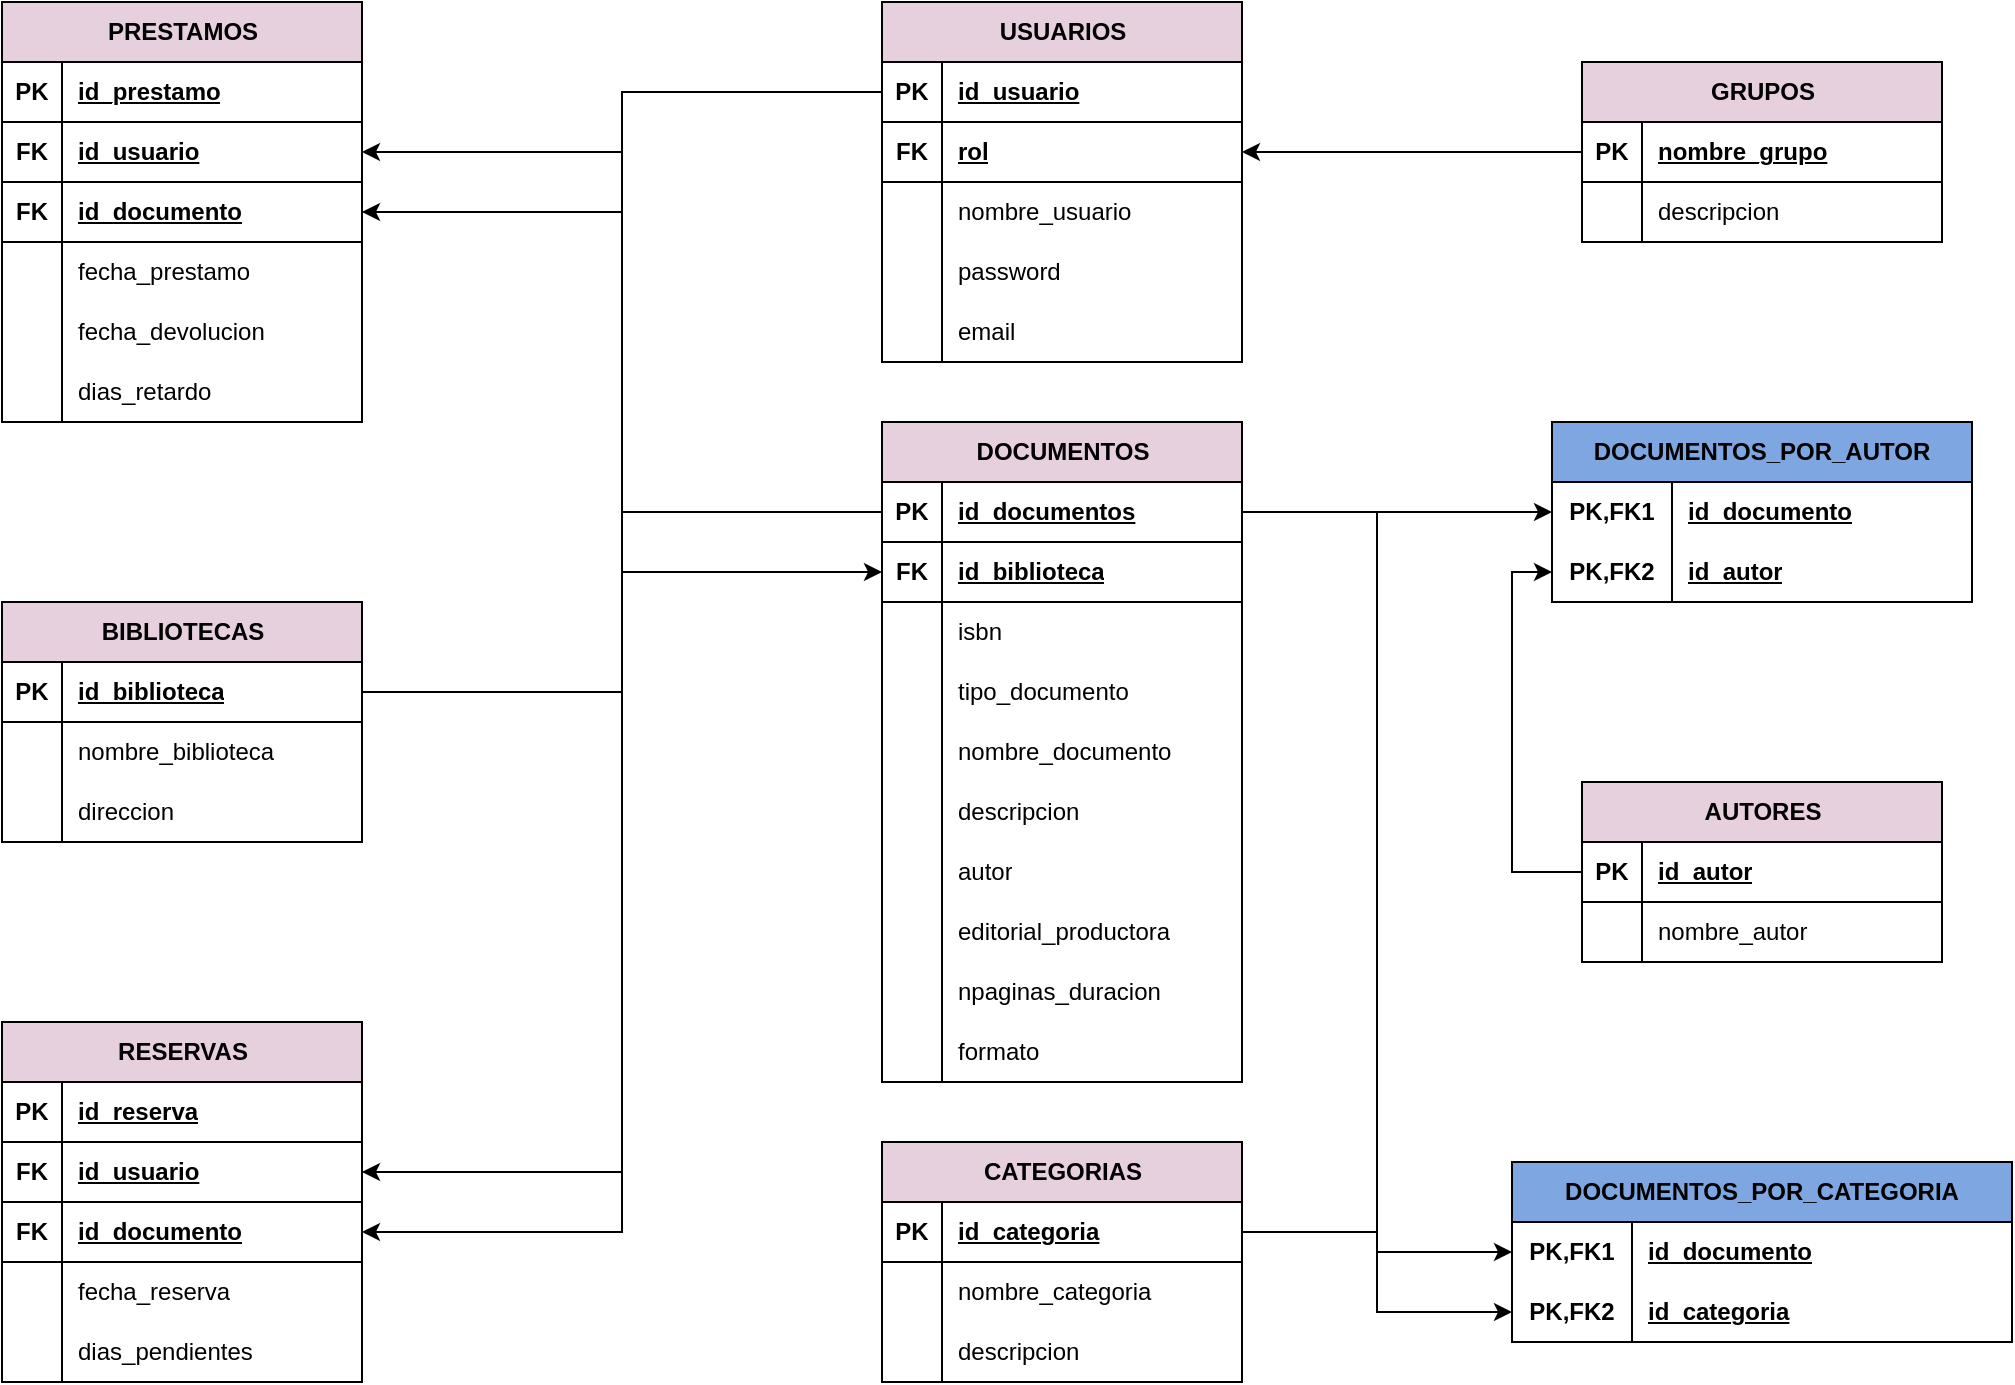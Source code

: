 <mxfile version="21.2.9" type="device">
  <diagram id="R2lEEEUBdFMjLlhIrx00" name="Page-1">
    <mxGraphModel dx="1244" dy="1010" grid="1" gridSize="10" guides="1" tooltips="1" connect="1" arrows="1" fold="1" page="1" pageScale="1" pageWidth="850" pageHeight="1100" math="0" shadow="0" extFonts="Permanent Marker^https://fonts.googleapis.com/css?family=Permanent+Marker">
      <root>
        <mxCell id="0" />
        <mxCell id="1" parent="0" />
        <mxCell id="28m0KhGpkMVqcl2B9XTj-17" value="DOCUMENTOS" style="shape=table;startSize=30;container=1;collapsible=1;childLayout=tableLayout;fixedRows=1;rowLines=0;fontStyle=1;align=center;resizeLast=1;html=1;fillColor=#E6D0DE;" vertex="1" parent="1">
          <mxGeometry x="620" y="450" width="180" height="330" as="geometry">
            <mxRectangle x="335" y="380" width="130" height="30" as="alternateBounds" />
          </mxGeometry>
        </mxCell>
        <mxCell id="28m0KhGpkMVqcl2B9XTj-18" value="" style="shape=tableRow;horizontal=0;startSize=0;swimlaneHead=0;swimlaneBody=0;fillColor=none;collapsible=0;dropTarget=0;points=[[0,0.5],[1,0.5]];portConstraint=eastwest;top=0;left=0;right=0;bottom=1;" vertex="1" parent="28m0KhGpkMVqcl2B9XTj-17">
          <mxGeometry y="30" width="180" height="30" as="geometry" />
        </mxCell>
        <mxCell id="28m0KhGpkMVqcl2B9XTj-19" value="PK" style="shape=partialRectangle;connectable=0;fillColor=none;top=0;left=0;bottom=0;right=0;fontStyle=1;overflow=hidden;whiteSpace=wrap;html=1;" vertex="1" parent="28m0KhGpkMVqcl2B9XTj-18">
          <mxGeometry width="30" height="30" as="geometry">
            <mxRectangle width="30" height="30" as="alternateBounds" />
          </mxGeometry>
        </mxCell>
        <mxCell id="28m0KhGpkMVqcl2B9XTj-20" value="id_documentos" style="shape=partialRectangle;connectable=0;fillColor=none;top=0;left=0;bottom=0;right=0;align=left;spacingLeft=6;fontStyle=5;overflow=hidden;whiteSpace=wrap;html=1;" vertex="1" parent="28m0KhGpkMVqcl2B9XTj-18">
          <mxGeometry x="30" width="150" height="30" as="geometry">
            <mxRectangle width="150" height="30" as="alternateBounds" />
          </mxGeometry>
        </mxCell>
        <mxCell id="28m0KhGpkMVqcl2B9XTj-92" value="" style="shape=tableRow;horizontal=0;startSize=0;swimlaneHead=0;swimlaneBody=0;fillColor=none;collapsible=0;dropTarget=0;points=[[0,0.5],[1,0.5]];portConstraint=eastwest;top=0;left=0;right=0;bottom=1;" vertex="1" parent="28m0KhGpkMVqcl2B9XTj-17">
          <mxGeometry y="60" width="180" height="30" as="geometry" />
        </mxCell>
        <mxCell id="28m0KhGpkMVqcl2B9XTj-93" value="FK" style="shape=partialRectangle;connectable=0;fillColor=none;top=0;left=0;bottom=0;right=0;fontStyle=1;overflow=hidden;whiteSpace=wrap;html=1;" vertex="1" parent="28m0KhGpkMVqcl2B9XTj-92">
          <mxGeometry width="30" height="30" as="geometry">
            <mxRectangle width="30" height="30" as="alternateBounds" />
          </mxGeometry>
        </mxCell>
        <mxCell id="28m0KhGpkMVqcl2B9XTj-94" value="id_biblioteca" style="shape=partialRectangle;connectable=0;fillColor=none;top=0;left=0;bottom=0;right=0;align=left;spacingLeft=6;fontStyle=5;overflow=hidden;whiteSpace=wrap;html=1;" vertex="1" parent="28m0KhGpkMVqcl2B9XTj-92">
          <mxGeometry x="30" width="150" height="30" as="geometry">
            <mxRectangle width="150" height="30" as="alternateBounds" />
          </mxGeometry>
        </mxCell>
        <mxCell id="28m0KhGpkMVqcl2B9XTj-21" value="" style="shape=tableRow;horizontal=0;startSize=0;swimlaneHead=0;swimlaneBody=0;fillColor=none;collapsible=0;dropTarget=0;points=[[0,0.5],[1,0.5]];portConstraint=eastwest;top=0;left=0;right=0;bottom=0;" vertex="1" parent="28m0KhGpkMVqcl2B9XTj-17">
          <mxGeometry y="90" width="180" height="30" as="geometry" />
        </mxCell>
        <mxCell id="28m0KhGpkMVqcl2B9XTj-22" value="" style="shape=partialRectangle;connectable=0;fillColor=none;top=0;left=0;bottom=0;right=0;editable=1;overflow=hidden;whiteSpace=wrap;html=1;" vertex="1" parent="28m0KhGpkMVqcl2B9XTj-21">
          <mxGeometry width="30" height="30" as="geometry">
            <mxRectangle width="30" height="30" as="alternateBounds" />
          </mxGeometry>
        </mxCell>
        <mxCell id="28m0KhGpkMVqcl2B9XTj-23" value="isbn" style="shape=partialRectangle;connectable=0;fillColor=none;top=0;left=0;bottom=0;right=0;align=left;spacingLeft=6;overflow=hidden;whiteSpace=wrap;html=1;" vertex="1" parent="28m0KhGpkMVqcl2B9XTj-21">
          <mxGeometry x="30" width="150" height="30" as="geometry">
            <mxRectangle width="150" height="30" as="alternateBounds" />
          </mxGeometry>
        </mxCell>
        <mxCell id="28m0KhGpkMVqcl2B9XTj-24" value="" style="shape=tableRow;horizontal=0;startSize=0;swimlaneHead=0;swimlaneBody=0;fillColor=none;collapsible=0;dropTarget=0;points=[[0,0.5],[1,0.5]];portConstraint=eastwest;top=0;left=0;right=0;bottom=0;" vertex="1" parent="28m0KhGpkMVqcl2B9XTj-17">
          <mxGeometry y="120" width="180" height="30" as="geometry" />
        </mxCell>
        <mxCell id="28m0KhGpkMVqcl2B9XTj-25" value="" style="shape=partialRectangle;connectable=0;fillColor=none;top=0;left=0;bottom=0;right=0;editable=1;overflow=hidden;whiteSpace=wrap;html=1;" vertex="1" parent="28m0KhGpkMVqcl2B9XTj-24">
          <mxGeometry width="30" height="30" as="geometry">
            <mxRectangle width="30" height="30" as="alternateBounds" />
          </mxGeometry>
        </mxCell>
        <mxCell id="28m0KhGpkMVqcl2B9XTj-26" value="tipo_documento" style="shape=partialRectangle;connectable=0;fillColor=none;top=0;left=0;bottom=0;right=0;align=left;spacingLeft=6;overflow=hidden;whiteSpace=wrap;html=1;" vertex="1" parent="28m0KhGpkMVqcl2B9XTj-24">
          <mxGeometry x="30" width="150" height="30" as="geometry">
            <mxRectangle width="150" height="30" as="alternateBounds" />
          </mxGeometry>
        </mxCell>
        <mxCell id="28m0KhGpkMVqcl2B9XTj-27" value="" style="shape=tableRow;horizontal=0;startSize=0;swimlaneHead=0;swimlaneBody=0;fillColor=none;collapsible=0;dropTarget=0;points=[[0,0.5],[1,0.5]];portConstraint=eastwest;top=0;left=0;right=0;bottom=0;" vertex="1" parent="28m0KhGpkMVqcl2B9XTj-17">
          <mxGeometry y="150" width="180" height="30" as="geometry" />
        </mxCell>
        <mxCell id="28m0KhGpkMVqcl2B9XTj-28" value="" style="shape=partialRectangle;connectable=0;fillColor=none;top=0;left=0;bottom=0;right=0;editable=1;overflow=hidden;whiteSpace=wrap;html=1;" vertex="1" parent="28m0KhGpkMVqcl2B9XTj-27">
          <mxGeometry width="30" height="30" as="geometry">
            <mxRectangle width="30" height="30" as="alternateBounds" />
          </mxGeometry>
        </mxCell>
        <mxCell id="28m0KhGpkMVqcl2B9XTj-29" value="nombre_documento" style="shape=partialRectangle;connectable=0;fillColor=none;top=0;left=0;bottom=0;right=0;align=left;spacingLeft=6;overflow=hidden;whiteSpace=wrap;html=1;" vertex="1" parent="28m0KhGpkMVqcl2B9XTj-27">
          <mxGeometry x="30" width="150" height="30" as="geometry">
            <mxRectangle width="150" height="30" as="alternateBounds" />
          </mxGeometry>
        </mxCell>
        <mxCell id="28m0KhGpkMVqcl2B9XTj-43" value="" style="shape=tableRow;horizontal=0;startSize=0;swimlaneHead=0;swimlaneBody=0;fillColor=none;collapsible=0;dropTarget=0;points=[[0,0.5],[1,0.5]];portConstraint=eastwest;top=0;left=0;right=0;bottom=0;" vertex="1" parent="28m0KhGpkMVqcl2B9XTj-17">
          <mxGeometry y="180" width="180" height="30" as="geometry" />
        </mxCell>
        <mxCell id="28m0KhGpkMVqcl2B9XTj-44" value="" style="shape=partialRectangle;connectable=0;fillColor=none;top=0;left=0;bottom=0;right=0;editable=1;overflow=hidden;whiteSpace=wrap;html=1;" vertex="1" parent="28m0KhGpkMVqcl2B9XTj-43">
          <mxGeometry width="30" height="30" as="geometry">
            <mxRectangle width="30" height="30" as="alternateBounds" />
          </mxGeometry>
        </mxCell>
        <mxCell id="28m0KhGpkMVqcl2B9XTj-45" value="descripcion" style="shape=partialRectangle;connectable=0;fillColor=none;top=0;left=0;bottom=0;right=0;align=left;spacingLeft=6;overflow=hidden;whiteSpace=wrap;html=1;" vertex="1" parent="28m0KhGpkMVqcl2B9XTj-43">
          <mxGeometry x="30" width="150" height="30" as="geometry">
            <mxRectangle width="150" height="30" as="alternateBounds" />
          </mxGeometry>
        </mxCell>
        <mxCell id="28m0KhGpkMVqcl2B9XTj-46" value="" style="shape=tableRow;horizontal=0;startSize=0;swimlaneHead=0;swimlaneBody=0;fillColor=none;collapsible=0;dropTarget=0;points=[[0,0.5],[1,0.5]];portConstraint=eastwest;top=0;left=0;right=0;bottom=0;" vertex="1" parent="28m0KhGpkMVqcl2B9XTj-17">
          <mxGeometry y="210" width="180" height="30" as="geometry" />
        </mxCell>
        <mxCell id="28m0KhGpkMVqcl2B9XTj-47" value="" style="shape=partialRectangle;connectable=0;fillColor=none;top=0;left=0;bottom=0;right=0;editable=1;overflow=hidden;whiteSpace=wrap;html=1;" vertex="1" parent="28m0KhGpkMVqcl2B9XTj-46">
          <mxGeometry width="30" height="30" as="geometry">
            <mxRectangle width="30" height="30" as="alternateBounds" />
          </mxGeometry>
        </mxCell>
        <mxCell id="28m0KhGpkMVqcl2B9XTj-48" value="autor" style="shape=partialRectangle;connectable=0;fillColor=none;top=0;left=0;bottom=0;right=0;align=left;spacingLeft=6;overflow=hidden;whiteSpace=wrap;html=1;" vertex="1" parent="28m0KhGpkMVqcl2B9XTj-46">
          <mxGeometry x="30" width="150" height="30" as="geometry">
            <mxRectangle width="150" height="30" as="alternateBounds" />
          </mxGeometry>
        </mxCell>
        <mxCell id="28m0KhGpkMVqcl2B9XTj-49" value="" style="shape=tableRow;horizontal=0;startSize=0;swimlaneHead=0;swimlaneBody=0;fillColor=none;collapsible=0;dropTarget=0;points=[[0,0.5],[1,0.5]];portConstraint=eastwest;top=0;left=0;right=0;bottom=0;" vertex="1" parent="28m0KhGpkMVqcl2B9XTj-17">
          <mxGeometry y="240" width="180" height="30" as="geometry" />
        </mxCell>
        <mxCell id="28m0KhGpkMVqcl2B9XTj-50" value="" style="shape=partialRectangle;connectable=0;fillColor=none;top=0;left=0;bottom=0;right=0;editable=1;overflow=hidden;whiteSpace=wrap;html=1;" vertex="1" parent="28m0KhGpkMVqcl2B9XTj-49">
          <mxGeometry width="30" height="30" as="geometry">
            <mxRectangle width="30" height="30" as="alternateBounds" />
          </mxGeometry>
        </mxCell>
        <mxCell id="28m0KhGpkMVqcl2B9XTj-51" value="editorial_productora" style="shape=partialRectangle;connectable=0;fillColor=none;top=0;left=0;bottom=0;right=0;align=left;spacingLeft=6;overflow=hidden;whiteSpace=wrap;html=1;" vertex="1" parent="28m0KhGpkMVqcl2B9XTj-49">
          <mxGeometry x="30" width="150" height="30" as="geometry">
            <mxRectangle width="150" height="30" as="alternateBounds" />
          </mxGeometry>
        </mxCell>
        <mxCell id="28m0KhGpkMVqcl2B9XTj-52" value="" style="shape=tableRow;horizontal=0;startSize=0;swimlaneHead=0;swimlaneBody=0;fillColor=none;collapsible=0;dropTarget=0;points=[[0,0.5],[1,0.5]];portConstraint=eastwest;top=0;left=0;right=0;bottom=0;" vertex="1" parent="28m0KhGpkMVqcl2B9XTj-17">
          <mxGeometry y="270" width="180" height="30" as="geometry" />
        </mxCell>
        <mxCell id="28m0KhGpkMVqcl2B9XTj-53" value="" style="shape=partialRectangle;connectable=0;fillColor=none;top=0;left=0;bottom=0;right=0;editable=1;overflow=hidden;whiteSpace=wrap;html=1;" vertex="1" parent="28m0KhGpkMVqcl2B9XTj-52">
          <mxGeometry width="30" height="30" as="geometry">
            <mxRectangle width="30" height="30" as="alternateBounds" />
          </mxGeometry>
        </mxCell>
        <mxCell id="28m0KhGpkMVqcl2B9XTj-54" value="npaginas_duracion" style="shape=partialRectangle;connectable=0;fillColor=none;top=0;left=0;bottom=0;right=0;align=left;spacingLeft=6;overflow=hidden;whiteSpace=wrap;html=1;" vertex="1" parent="28m0KhGpkMVqcl2B9XTj-52">
          <mxGeometry x="30" width="150" height="30" as="geometry">
            <mxRectangle width="150" height="30" as="alternateBounds" />
          </mxGeometry>
        </mxCell>
        <mxCell id="28m0KhGpkMVqcl2B9XTj-55" value="" style="shape=tableRow;horizontal=0;startSize=0;swimlaneHead=0;swimlaneBody=0;fillColor=none;collapsible=0;dropTarget=0;points=[[0,0.5],[1,0.5]];portConstraint=eastwest;top=0;left=0;right=0;bottom=0;" vertex="1" parent="28m0KhGpkMVqcl2B9XTj-17">
          <mxGeometry y="300" width="180" height="30" as="geometry" />
        </mxCell>
        <mxCell id="28m0KhGpkMVqcl2B9XTj-56" value="" style="shape=partialRectangle;connectable=0;fillColor=none;top=0;left=0;bottom=0;right=0;editable=1;overflow=hidden;whiteSpace=wrap;html=1;" vertex="1" parent="28m0KhGpkMVqcl2B9XTj-55">
          <mxGeometry width="30" height="30" as="geometry">
            <mxRectangle width="30" height="30" as="alternateBounds" />
          </mxGeometry>
        </mxCell>
        <mxCell id="28m0KhGpkMVqcl2B9XTj-57" value="formato" style="shape=partialRectangle;connectable=0;fillColor=none;top=0;left=0;bottom=0;right=0;align=left;spacingLeft=6;overflow=hidden;whiteSpace=wrap;html=1;" vertex="1" parent="28m0KhGpkMVqcl2B9XTj-55">
          <mxGeometry x="30" width="150" height="30" as="geometry">
            <mxRectangle width="150" height="30" as="alternateBounds" />
          </mxGeometry>
        </mxCell>
        <mxCell id="28m0KhGpkMVqcl2B9XTj-95" value="GRUPOS" style="shape=table;startSize=30;container=1;collapsible=1;childLayout=tableLayout;fixedRows=1;rowLines=0;fontStyle=1;align=center;resizeLast=1;html=1;fillColor=#E6D0DE;" vertex="1" parent="1">
          <mxGeometry x="970" y="270" width="180" height="90" as="geometry">
            <mxRectangle x="880" y="120" width="90" height="30" as="alternateBounds" />
          </mxGeometry>
        </mxCell>
        <mxCell id="28m0KhGpkMVqcl2B9XTj-96" value="" style="shape=tableRow;horizontal=0;startSize=0;swimlaneHead=0;swimlaneBody=0;fillColor=none;collapsible=0;dropTarget=0;points=[[0,0.5],[1,0.5]];portConstraint=eastwest;top=0;left=0;right=0;bottom=1;" vertex="1" parent="28m0KhGpkMVqcl2B9XTj-95">
          <mxGeometry y="30" width="180" height="30" as="geometry" />
        </mxCell>
        <mxCell id="28m0KhGpkMVqcl2B9XTj-97" value="PK" style="shape=partialRectangle;connectable=0;fillColor=none;top=0;left=0;bottom=0;right=0;fontStyle=1;overflow=hidden;whiteSpace=wrap;html=1;" vertex="1" parent="28m0KhGpkMVqcl2B9XTj-96">
          <mxGeometry width="30" height="30" as="geometry">
            <mxRectangle width="30" height="30" as="alternateBounds" />
          </mxGeometry>
        </mxCell>
        <mxCell id="28m0KhGpkMVqcl2B9XTj-98" value="nombre_grupo" style="shape=partialRectangle;connectable=0;fillColor=none;top=0;left=0;bottom=0;right=0;align=left;spacingLeft=6;fontStyle=5;overflow=hidden;whiteSpace=wrap;html=1;" vertex="1" parent="28m0KhGpkMVqcl2B9XTj-96">
          <mxGeometry x="30" width="150" height="30" as="geometry">
            <mxRectangle width="150" height="30" as="alternateBounds" />
          </mxGeometry>
        </mxCell>
        <mxCell id="28m0KhGpkMVqcl2B9XTj-99" value="" style="shape=tableRow;horizontal=0;startSize=0;swimlaneHead=0;swimlaneBody=0;fillColor=none;collapsible=0;dropTarget=0;points=[[0,0.5],[1,0.5]];portConstraint=eastwest;top=0;left=0;right=0;bottom=0;" vertex="1" parent="28m0KhGpkMVqcl2B9XTj-95">
          <mxGeometry y="60" width="180" height="30" as="geometry" />
        </mxCell>
        <mxCell id="28m0KhGpkMVqcl2B9XTj-100" value="" style="shape=partialRectangle;connectable=0;fillColor=none;top=0;left=0;bottom=0;right=0;editable=1;overflow=hidden;whiteSpace=wrap;html=1;" vertex="1" parent="28m0KhGpkMVqcl2B9XTj-99">
          <mxGeometry width="30" height="30" as="geometry">
            <mxRectangle width="30" height="30" as="alternateBounds" />
          </mxGeometry>
        </mxCell>
        <mxCell id="28m0KhGpkMVqcl2B9XTj-101" value="descripcion" style="shape=partialRectangle;connectable=0;fillColor=none;top=0;left=0;bottom=0;right=0;align=left;spacingLeft=6;overflow=hidden;whiteSpace=wrap;html=1;" vertex="1" parent="28m0KhGpkMVqcl2B9XTj-99">
          <mxGeometry x="30" width="150" height="30" as="geometry">
            <mxRectangle width="150" height="30" as="alternateBounds" />
          </mxGeometry>
        </mxCell>
        <mxCell id="28m0KhGpkMVqcl2B9XTj-108" value="USUARIOS" style="shape=table;startSize=30;container=1;collapsible=1;childLayout=tableLayout;fixedRows=1;rowLines=0;fontStyle=1;align=center;resizeLast=1;html=1;fillColor=#E6D0DE;" vertex="1" parent="1">
          <mxGeometry x="620" y="240" width="180" height="180" as="geometry">
            <mxRectangle x="360" y="110" width="100" height="30" as="alternateBounds" />
          </mxGeometry>
        </mxCell>
        <mxCell id="28m0KhGpkMVqcl2B9XTj-109" value="" style="shape=tableRow;horizontal=0;startSize=0;swimlaneHead=0;swimlaneBody=0;fillColor=none;collapsible=0;dropTarget=0;points=[[0,0.5],[1,0.5]];portConstraint=eastwest;top=0;left=0;right=0;bottom=1;" vertex="1" parent="28m0KhGpkMVqcl2B9XTj-108">
          <mxGeometry y="30" width="180" height="30" as="geometry" />
        </mxCell>
        <mxCell id="28m0KhGpkMVqcl2B9XTj-110" value="PK" style="shape=partialRectangle;connectable=0;fillColor=none;top=0;left=0;bottom=0;right=0;fontStyle=1;overflow=hidden;whiteSpace=wrap;html=1;" vertex="1" parent="28m0KhGpkMVqcl2B9XTj-109">
          <mxGeometry width="30" height="30" as="geometry">
            <mxRectangle width="30" height="30" as="alternateBounds" />
          </mxGeometry>
        </mxCell>
        <mxCell id="28m0KhGpkMVqcl2B9XTj-111" value="id_usuario" style="shape=partialRectangle;connectable=0;fillColor=none;top=0;left=0;bottom=0;right=0;align=left;spacingLeft=6;fontStyle=5;overflow=hidden;whiteSpace=wrap;html=1;" vertex="1" parent="28m0KhGpkMVqcl2B9XTj-109">
          <mxGeometry x="30" width="150" height="30" as="geometry">
            <mxRectangle width="150" height="30" as="alternateBounds" />
          </mxGeometry>
        </mxCell>
        <mxCell id="28m0KhGpkMVqcl2B9XTj-121" value="" style="shape=tableRow;horizontal=0;startSize=0;swimlaneHead=0;swimlaneBody=0;fillColor=none;collapsible=0;dropTarget=0;points=[[0,0.5],[1,0.5]];portConstraint=eastwest;top=0;left=0;right=0;bottom=1;" vertex="1" parent="28m0KhGpkMVqcl2B9XTj-108">
          <mxGeometry y="60" width="180" height="30" as="geometry" />
        </mxCell>
        <mxCell id="28m0KhGpkMVqcl2B9XTj-122" value="FK" style="shape=partialRectangle;connectable=0;fillColor=none;top=0;left=0;bottom=0;right=0;fontStyle=1;overflow=hidden;whiteSpace=wrap;html=1;" vertex="1" parent="28m0KhGpkMVqcl2B9XTj-121">
          <mxGeometry width="30" height="30" as="geometry">
            <mxRectangle width="30" height="30" as="alternateBounds" />
          </mxGeometry>
        </mxCell>
        <mxCell id="28m0KhGpkMVqcl2B9XTj-123" value="rol" style="shape=partialRectangle;connectable=0;fillColor=none;top=0;left=0;bottom=0;right=0;align=left;spacingLeft=6;fontStyle=5;overflow=hidden;whiteSpace=wrap;html=1;" vertex="1" parent="28m0KhGpkMVqcl2B9XTj-121">
          <mxGeometry x="30" width="150" height="30" as="geometry">
            <mxRectangle width="150" height="30" as="alternateBounds" />
          </mxGeometry>
        </mxCell>
        <mxCell id="28m0KhGpkMVqcl2B9XTj-112" value="" style="shape=tableRow;horizontal=0;startSize=0;swimlaneHead=0;swimlaneBody=0;fillColor=none;collapsible=0;dropTarget=0;points=[[0,0.5],[1,0.5]];portConstraint=eastwest;top=0;left=0;right=0;bottom=0;" vertex="1" parent="28m0KhGpkMVqcl2B9XTj-108">
          <mxGeometry y="90" width="180" height="30" as="geometry" />
        </mxCell>
        <mxCell id="28m0KhGpkMVqcl2B9XTj-113" value="" style="shape=partialRectangle;connectable=0;fillColor=none;top=0;left=0;bottom=0;right=0;editable=1;overflow=hidden;whiteSpace=wrap;html=1;" vertex="1" parent="28m0KhGpkMVqcl2B9XTj-112">
          <mxGeometry width="30" height="30" as="geometry">
            <mxRectangle width="30" height="30" as="alternateBounds" />
          </mxGeometry>
        </mxCell>
        <mxCell id="28m0KhGpkMVqcl2B9XTj-114" value="nombre_usuario" style="shape=partialRectangle;connectable=0;fillColor=none;top=0;left=0;bottom=0;right=0;align=left;spacingLeft=6;overflow=hidden;whiteSpace=wrap;html=1;" vertex="1" parent="28m0KhGpkMVqcl2B9XTj-112">
          <mxGeometry x="30" width="150" height="30" as="geometry">
            <mxRectangle width="150" height="30" as="alternateBounds" />
          </mxGeometry>
        </mxCell>
        <mxCell id="28m0KhGpkMVqcl2B9XTj-115" value="" style="shape=tableRow;horizontal=0;startSize=0;swimlaneHead=0;swimlaneBody=0;fillColor=none;collapsible=0;dropTarget=0;points=[[0,0.5],[1,0.5]];portConstraint=eastwest;top=0;left=0;right=0;bottom=0;" vertex="1" parent="28m0KhGpkMVqcl2B9XTj-108">
          <mxGeometry y="120" width="180" height="30" as="geometry" />
        </mxCell>
        <mxCell id="28m0KhGpkMVqcl2B9XTj-116" value="" style="shape=partialRectangle;connectable=0;fillColor=none;top=0;left=0;bottom=0;right=0;editable=1;overflow=hidden;whiteSpace=wrap;html=1;" vertex="1" parent="28m0KhGpkMVqcl2B9XTj-115">
          <mxGeometry width="30" height="30" as="geometry">
            <mxRectangle width="30" height="30" as="alternateBounds" />
          </mxGeometry>
        </mxCell>
        <mxCell id="28m0KhGpkMVqcl2B9XTj-117" value="password" style="shape=partialRectangle;connectable=0;fillColor=none;top=0;left=0;bottom=0;right=0;align=left;spacingLeft=6;overflow=hidden;whiteSpace=wrap;html=1;" vertex="1" parent="28m0KhGpkMVqcl2B9XTj-115">
          <mxGeometry x="30" width="150" height="30" as="geometry">
            <mxRectangle width="150" height="30" as="alternateBounds" />
          </mxGeometry>
        </mxCell>
        <mxCell id="28m0KhGpkMVqcl2B9XTj-118" value="" style="shape=tableRow;horizontal=0;startSize=0;swimlaneHead=0;swimlaneBody=0;fillColor=none;collapsible=0;dropTarget=0;points=[[0,0.5],[1,0.5]];portConstraint=eastwest;top=0;left=0;right=0;bottom=0;" vertex="1" parent="28m0KhGpkMVqcl2B9XTj-108">
          <mxGeometry y="150" width="180" height="30" as="geometry" />
        </mxCell>
        <mxCell id="28m0KhGpkMVqcl2B9XTj-119" value="" style="shape=partialRectangle;connectable=0;fillColor=none;top=0;left=0;bottom=0;right=0;editable=1;overflow=hidden;whiteSpace=wrap;html=1;" vertex="1" parent="28m0KhGpkMVqcl2B9XTj-118">
          <mxGeometry width="30" height="30" as="geometry">
            <mxRectangle width="30" height="30" as="alternateBounds" />
          </mxGeometry>
        </mxCell>
        <mxCell id="28m0KhGpkMVqcl2B9XTj-120" value="email" style="shape=partialRectangle;connectable=0;fillColor=none;top=0;left=0;bottom=0;right=0;align=left;spacingLeft=6;overflow=hidden;whiteSpace=wrap;html=1;" vertex="1" parent="28m0KhGpkMVqcl2B9XTj-118">
          <mxGeometry x="30" width="150" height="30" as="geometry">
            <mxRectangle width="150" height="30" as="alternateBounds" />
          </mxGeometry>
        </mxCell>
        <mxCell id="28m0KhGpkMVqcl2B9XTj-124" value="BIBLIOTECAS" style="shape=table;startSize=30;container=1;collapsible=1;childLayout=tableLayout;fixedRows=1;rowLines=0;fontStyle=1;align=center;resizeLast=1;html=1;fillColor=#E6D0DE;" vertex="1" parent="1">
          <mxGeometry x="180" y="540" width="180" height="120" as="geometry">
            <mxRectangle x="50" y="380" width="120" height="30" as="alternateBounds" />
          </mxGeometry>
        </mxCell>
        <mxCell id="28m0KhGpkMVqcl2B9XTj-125" value="" style="shape=tableRow;horizontal=0;startSize=0;swimlaneHead=0;swimlaneBody=0;fillColor=none;collapsible=0;dropTarget=0;points=[[0,0.5],[1,0.5]];portConstraint=eastwest;top=0;left=0;right=0;bottom=1;" vertex="1" parent="28m0KhGpkMVqcl2B9XTj-124">
          <mxGeometry y="30" width="180" height="30" as="geometry" />
        </mxCell>
        <mxCell id="28m0KhGpkMVqcl2B9XTj-126" value="PK" style="shape=partialRectangle;connectable=0;fillColor=none;top=0;left=0;bottom=0;right=0;fontStyle=1;overflow=hidden;whiteSpace=wrap;html=1;" vertex="1" parent="28m0KhGpkMVqcl2B9XTj-125">
          <mxGeometry width="30" height="30" as="geometry">
            <mxRectangle width="30" height="30" as="alternateBounds" />
          </mxGeometry>
        </mxCell>
        <mxCell id="28m0KhGpkMVqcl2B9XTj-127" value="id_biblioteca" style="shape=partialRectangle;connectable=0;fillColor=none;top=0;left=0;bottom=0;right=0;align=left;spacingLeft=6;fontStyle=5;overflow=hidden;whiteSpace=wrap;html=1;" vertex="1" parent="28m0KhGpkMVqcl2B9XTj-125">
          <mxGeometry x="30" width="150" height="30" as="geometry">
            <mxRectangle width="150" height="30" as="alternateBounds" />
          </mxGeometry>
        </mxCell>
        <mxCell id="28m0KhGpkMVqcl2B9XTj-128" value="" style="shape=tableRow;horizontal=0;startSize=0;swimlaneHead=0;swimlaneBody=0;fillColor=none;collapsible=0;dropTarget=0;points=[[0,0.5],[1,0.5]];portConstraint=eastwest;top=0;left=0;right=0;bottom=0;" vertex="1" parent="28m0KhGpkMVqcl2B9XTj-124">
          <mxGeometry y="60" width="180" height="30" as="geometry" />
        </mxCell>
        <mxCell id="28m0KhGpkMVqcl2B9XTj-129" value="" style="shape=partialRectangle;connectable=0;fillColor=none;top=0;left=0;bottom=0;right=0;editable=1;overflow=hidden;whiteSpace=wrap;html=1;" vertex="1" parent="28m0KhGpkMVqcl2B9XTj-128">
          <mxGeometry width="30" height="30" as="geometry">
            <mxRectangle width="30" height="30" as="alternateBounds" />
          </mxGeometry>
        </mxCell>
        <mxCell id="28m0KhGpkMVqcl2B9XTj-130" value="nombre_biblioteca" style="shape=partialRectangle;connectable=0;fillColor=none;top=0;left=0;bottom=0;right=0;align=left;spacingLeft=6;overflow=hidden;whiteSpace=wrap;html=1;" vertex="1" parent="28m0KhGpkMVqcl2B9XTj-128">
          <mxGeometry x="30" width="150" height="30" as="geometry">
            <mxRectangle width="150" height="30" as="alternateBounds" />
          </mxGeometry>
        </mxCell>
        <mxCell id="28m0KhGpkMVqcl2B9XTj-131" value="" style="shape=tableRow;horizontal=0;startSize=0;swimlaneHead=0;swimlaneBody=0;fillColor=none;collapsible=0;dropTarget=0;points=[[0,0.5],[1,0.5]];portConstraint=eastwest;top=0;left=0;right=0;bottom=0;" vertex="1" parent="28m0KhGpkMVqcl2B9XTj-124">
          <mxGeometry y="90" width="180" height="30" as="geometry" />
        </mxCell>
        <mxCell id="28m0KhGpkMVqcl2B9XTj-132" value="" style="shape=partialRectangle;connectable=0;fillColor=none;top=0;left=0;bottom=0;right=0;editable=1;overflow=hidden;whiteSpace=wrap;html=1;" vertex="1" parent="28m0KhGpkMVqcl2B9XTj-131">
          <mxGeometry width="30" height="30" as="geometry">
            <mxRectangle width="30" height="30" as="alternateBounds" />
          </mxGeometry>
        </mxCell>
        <mxCell id="28m0KhGpkMVqcl2B9XTj-133" value="direccion" style="shape=partialRectangle;connectable=0;fillColor=none;top=0;left=0;bottom=0;right=0;align=left;spacingLeft=6;overflow=hidden;whiteSpace=wrap;html=1;" vertex="1" parent="28m0KhGpkMVqcl2B9XTj-131">
          <mxGeometry x="30" width="150" height="30" as="geometry">
            <mxRectangle width="150" height="30" as="alternateBounds" />
          </mxGeometry>
        </mxCell>
        <mxCell id="28m0KhGpkMVqcl2B9XTj-137" value="CATEGORIAS" style="shape=table;startSize=30;container=1;collapsible=1;childLayout=tableLayout;fixedRows=1;rowLines=0;fontStyle=1;align=center;resizeLast=1;html=1;fillColor=#E6D0DE;" vertex="1" parent="1">
          <mxGeometry x="620" y="810" width="180" height="120" as="geometry">
            <mxRectangle x="810" y="280" width="120" height="30" as="alternateBounds" />
          </mxGeometry>
        </mxCell>
        <mxCell id="28m0KhGpkMVqcl2B9XTj-138" value="" style="shape=tableRow;horizontal=0;startSize=0;swimlaneHead=0;swimlaneBody=0;fillColor=none;collapsible=0;dropTarget=0;points=[[0,0.5],[1,0.5]];portConstraint=eastwest;top=0;left=0;right=0;bottom=1;" vertex="1" parent="28m0KhGpkMVqcl2B9XTj-137">
          <mxGeometry y="30" width="180" height="30" as="geometry" />
        </mxCell>
        <mxCell id="28m0KhGpkMVqcl2B9XTj-139" value="PK" style="shape=partialRectangle;connectable=0;fillColor=none;top=0;left=0;bottom=0;right=0;fontStyle=1;overflow=hidden;whiteSpace=wrap;html=1;" vertex="1" parent="28m0KhGpkMVqcl2B9XTj-138">
          <mxGeometry width="30" height="30" as="geometry">
            <mxRectangle width="30" height="30" as="alternateBounds" />
          </mxGeometry>
        </mxCell>
        <mxCell id="28m0KhGpkMVqcl2B9XTj-140" value="id_categoria" style="shape=partialRectangle;connectable=0;fillColor=none;top=0;left=0;bottom=0;right=0;align=left;spacingLeft=6;fontStyle=5;overflow=hidden;whiteSpace=wrap;html=1;" vertex="1" parent="28m0KhGpkMVqcl2B9XTj-138">
          <mxGeometry x="30" width="150" height="30" as="geometry">
            <mxRectangle width="150" height="30" as="alternateBounds" />
          </mxGeometry>
        </mxCell>
        <mxCell id="28m0KhGpkMVqcl2B9XTj-141" value="" style="shape=tableRow;horizontal=0;startSize=0;swimlaneHead=0;swimlaneBody=0;fillColor=none;collapsible=0;dropTarget=0;points=[[0,0.5],[1,0.5]];portConstraint=eastwest;top=0;left=0;right=0;bottom=0;" vertex="1" parent="28m0KhGpkMVqcl2B9XTj-137">
          <mxGeometry y="60" width="180" height="30" as="geometry" />
        </mxCell>
        <mxCell id="28m0KhGpkMVqcl2B9XTj-142" value="" style="shape=partialRectangle;connectable=0;fillColor=none;top=0;left=0;bottom=0;right=0;editable=1;overflow=hidden;whiteSpace=wrap;html=1;" vertex="1" parent="28m0KhGpkMVqcl2B9XTj-141">
          <mxGeometry width="30" height="30" as="geometry">
            <mxRectangle width="30" height="30" as="alternateBounds" />
          </mxGeometry>
        </mxCell>
        <mxCell id="28m0KhGpkMVqcl2B9XTj-143" value="nombre_categoria" style="shape=partialRectangle;connectable=0;fillColor=none;top=0;left=0;bottom=0;right=0;align=left;spacingLeft=6;overflow=hidden;whiteSpace=wrap;html=1;" vertex="1" parent="28m0KhGpkMVqcl2B9XTj-141">
          <mxGeometry x="30" width="150" height="30" as="geometry">
            <mxRectangle width="150" height="30" as="alternateBounds" />
          </mxGeometry>
        </mxCell>
        <mxCell id="28m0KhGpkMVqcl2B9XTj-144" value="" style="shape=tableRow;horizontal=0;startSize=0;swimlaneHead=0;swimlaneBody=0;fillColor=none;collapsible=0;dropTarget=0;points=[[0,0.5],[1,0.5]];portConstraint=eastwest;top=0;left=0;right=0;bottom=0;" vertex="1" parent="28m0KhGpkMVqcl2B9XTj-137">
          <mxGeometry y="90" width="180" height="30" as="geometry" />
        </mxCell>
        <mxCell id="28m0KhGpkMVqcl2B9XTj-145" value="" style="shape=partialRectangle;connectable=0;fillColor=none;top=0;left=0;bottom=0;right=0;editable=1;overflow=hidden;whiteSpace=wrap;html=1;" vertex="1" parent="28m0KhGpkMVqcl2B9XTj-144">
          <mxGeometry width="30" height="30" as="geometry">
            <mxRectangle width="30" height="30" as="alternateBounds" />
          </mxGeometry>
        </mxCell>
        <mxCell id="28m0KhGpkMVqcl2B9XTj-146" value="descripcion" style="shape=partialRectangle;connectable=0;fillColor=none;top=0;left=0;bottom=0;right=0;align=left;spacingLeft=6;overflow=hidden;whiteSpace=wrap;html=1;" vertex="1" parent="28m0KhGpkMVqcl2B9XTj-144">
          <mxGeometry x="30" width="150" height="30" as="geometry">
            <mxRectangle width="150" height="30" as="alternateBounds" />
          </mxGeometry>
        </mxCell>
        <mxCell id="28m0KhGpkMVqcl2B9XTj-189" value="DOCUMENTOS_POR_CATEGORIA" style="shape=table;startSize=30;container=1;collapsible=1;childLayout=tableLayout;fixedRows=1;rowLines=0;fontStyle=1;align=center;resizeLast=1;html=1;whiteSpace=wrap;fillColor=#7EA6E0;" vertex="1" parent="1">
          <mxGeometry x="935" y="820" width="250" height="90" as="geometry">
            <mxRectangle x="280" y="280" width="240" height="30" as="alternateBounds" />
          </mxGeometry>
        </mxCell>
        <mxCell id="28m0KhGpkMVqcl2B9XTj-190" value="" style="shape=tableRow;horizontal=0;startSize=0;swimlaneHead=0;swimlaneBody=0;fillColor=none;collapsible=0;dropTarget=0;points=[[0,0.5],[1,0.5]];portConstraint=eastwest;top=0;left=0;right=0;bottom=0;html=1;" vertex="1" parent="28m0KhGpkMVqcl2B9XTj-189">
          <mxGeometry y="30" width="250" height="30" as="geometry" />
        </mxCell>
        <mxCell id="28m0KhGpkMVqcl2B9XTj-191" value="PK,FK1" style="shape=partialRectangle;connectable=0;fillColor=none;top=0;left=0;bottom=0;right=0;fontStyle=1;overflow=hidden;html=1;whiteSpace=wrap;" vertex="1" parent="28m0KhGpkMVqcl2B9XTj-190">
          <mxGeometry width="60" height="30" as="geometry">
            <mxRectangle width="60" height="30" as="alternateBounds" />
          </mxGeometry>
        </mxCell>
        <mxCell id="28m0KhGpkMVqcl2B9XTj-192" value="id_documento" style="shape=partialRectangle;connectable=0;fillColor=none;top=0;left=0;bottom=0;right=0;align=left;spacingLeft=6;fontStyle=5;overflow=hidden;html=1;whiteSpace=wrap;" vertex="1" parent="28m0KhGpkMVqcl2B9XTj-190">
          <mxGeometry x="60" width="190" height="30" as="geometry">
            <mxRectangle width="190" height="30" as="alternateBounds" />
          </mxGeometry>
        </mxCell>
        <mxCell id="28m0KhGpkMVqcl2B9XTj-193" value="" style="shape=tableRow;horizontal=0;startSize=0;swimlaneHead=0;swimlaneBody=0;fillColor=none;collapsible=0;dropTarget=0;points=[[0,0.5],[1,0.5]];portConstraint=eastwest;top=0;left=0;right=0;bottom=1;html=1;" vertex="1" parent="28m0KhGpkMVqcl2B9XTj-189">
          <mxGeometry y="60" width="250" height="30" as="geometry" />
        </mxCell>
        <mxCell id="28m0KhGpkMVqcl2B9XTj-194" value="PK,FK2" style="shape=partialRectangle;connectable=0;fillColor=none;top=0;left=0;bottom=0;right=0;fontStyle=1;overflow=hidden;html=1;whiteSpace=wrap;" vertex="1" parent="28m0KhGpkMVqcl2B9XTj-193">
          <mxGeometry width="60" height="30" as="geometry">
            <mxRectangle width="60" height="30" as="alternateBounds" />
          </mxGeometry>
        </mxCell>
        <mxCell id="28m0KhGpkMVqcl2B9XTj-195" value="id_categoria" style="shape=partialRectangle;connectable=0;fillColor=none;top=0;left=0;bottom=0;right=0;align=left;spacingLeft=6;fontStyle=5;overflow=hidden;html=1;whiteSpace=wrap;" vertex="1" parent="28m0KhGpkMVqcl2B9XTj-193">
          <mxGeometry x="60" width="190" height="30" as="geometry">
            <mxRectangle width="190" height="30" as="alternateBounds" />
          </mxGeometry>
        </mxCell>
        <mxCell id="28m0KhGpkMVqcl2B9XTj-202" value="PRESTAMOS" style="shape=table;startSize=30;container=1;collapsible=1;childLayout=tableLayout;fixedRows=1;rowLines=0;fontStyle=1;align=center;resizeLast=1;html=1;shadow=0;fillColor=#E6D0DE;" vertex="1" parent="1">
          <mxGeometry x="180" y="240" width="180" height="210" as="geometry">
            <mxRectangle x="50" y="280" width="120" height="30" as="alternateBounds" />
          </mxGeometry>
        </mxCell>
        <mxCell id="28m0KhGpkMVqcl2B9XTj-203" value="" style="shape=tableRow;horizontal=0;startSize=0;swimlaneHead=0;swimlaneBody=0;fillColor=none;collapsible=0;dropTarget=0;points=[[0,0.5],[1,0.5]];portConstraint=eastwest;top=0;left=0;right=0;bottom=1;" vertex="1" parent="28m0KhGpkMVqcl2B9XTj-202">
          <mxGeometry y="30" width="180" height="30" as="geometry" />
        </mxCell>
        <mxCell id="28m0KhGpkMVqcl2B9XTj-204" value="PK" style="shape=partialRectangle;connectable=0;fillColor=none;top=0;left=0;bottom=0;right=0;fontStyle=1;overflow=hidden;whiteSpace=wrap;html=1;" vertex="1" parent="28m0KhGpkMVqcl2B9XTj-203">
          <mxGeometry width="30" height="30" as="geometry">
            <mxRectangle width="30" height="30" as="alternateBounds" />
          </mxGeometry>
        </mxCell>
        <mxCell id="28m0KhGpkMVqcl2B9XTj-205" value="id_prestamo" style="shape=partialRectangle;connectable=0;fillColor=none;top=0;left=0;bottom=0;right=0;align=left;spacingLeft=6;fontStyle=5;overflow=hidden;whiteSpace=wrap;html=1;" vertex="1" parent="28m0KhGpkMVqcl2B9XTj-203">
          <mxGeometry x="30" width="150" height="30" as="geometry">
            <mxRectangle width="150" height="30" as="alternateBounds" />
          </mxGeometry>
        </mxCell>
        <mxCell id="28m0KhGpkMVqcl2B9XTj-215" value="" style="shape=tableRow;horizontal=0;startSize=0;swimlaneHead=0;swimlaneBody=0;fillColor=none;collapsible=0;dropTarget=0;points=[[0,0.5],[1,0.5]];portConstraint=eastwest;top=0;left=0;right=0;bottom=1;" vertex="1" parent="28m0KhGpkMVqcl2B9XTj-202">
          <mxGeometry y="60" width="180" height="30" as="geometry" />
        </mxCell>
        <mxCell id="28m0KhGpkMVqcl2B9XTj-216" value="FK" style="shape=partialRectangle;connectable=0;fillColor=none;top=0;left=0;bottom=0;right=0;fontStyle=1;overflow=hidden;whiteSpace=wrap;html=1;" vertex="1" parent="28m0KhGpkMVqcl2B9XTj-215">
          <mxGeometry width="30" height="30" as="geometry">
            <mxRectangle width="30" height="30" as="alternateBounds" />
          </mxGeometry>
        </mxCell>
        <mxCell id="28m0KhGpkMVqcl2B9XTj-217" value="id_usuario" style="shape=partialRectangle;connectable=0;fillColor=none;top=0;left=0;bottom=0;right=0;align=left;spacingLeft=6;fontStyle=5;overflow=hidden;whiteSpace=wrap;html=1;" vertex="1" parent="28m0KhGpkMVqcl2B9XTj-215">
          <mxGeometry x="30" width="150" height="30" as="geometry">
            <mxRectangle width="150" height="30" as="alternateBounds" />
          </mxGeometry>
        </mxCell>
        <mxCell id="28m0KhGpkMVqcl2B9XTj-218" value="" style="shape=tableRow;horizontal=0;startSize=0;swimlaneHead=0;swimlaneBody=0;fillColor=none;collapsible=0;dropTarget=0;points=[[0,0.5],[1,0.5]];portConstraint=eastwest;top=0;left=0;right=0;bottom=1;" vertex="1" parent="28m0KhGpkMVqcl2B9XTj-202">
          <mxGeometry y="90" width="180" height="30" as="geometry" />
        </mxCell>
        <mxCell id="28m0KhGpkMVqcl2B9XTj-219" value="FK" style="shape=partialRectangle;connectable=0;fillColor=none;top=0;left=0;bottom=0;right=0;fontStyle=1;overflow=hidden;whiteSpace=wrap;html=1;" vertex="1" parent="28m0KhGpkMVqcl2B9XTj-218">
          <mxGeometry width="30" height="30" as="geometry">
            <mxRectangle width="30" height="30" as="alternateBounds" />
          </mxGeometry>
        </mxCell>
        <mxCell id="28m0KhGpkMVqcl2B9XTj-220" value="id_documento" style="shape=partialRectangle;connectable=0;fillColor=none;top=0;left=0;bottom=0;right=0;align=left;spacingLeft=6;fontStyle=5;overflow=hidden;whiteSpace=wrap;html=1;" vertex="1" parent="28m0KhGpkMVqcl2B9XTj-218">
          <mxGeometry x="30" width="150" height="30" as="geometry">
            <mxRectangle width="150" height="30" as="alternateBounds" />
          </mxGeometry>
        </mxCell>
        <mxCell id="28m0KhGpkMVqcl2B9XTj-206" value="" style="shape=tableRow;horizontal=0;startSize=0;swimlaneHead=0;swimlaneBody=0;fillColor=none;collapsible=0;dropTarget=0;points=[[0,0.5],[1,0.5]];portConstraint=eastwest;top=0;left=0;right=0;bottom=0;" vertex="1" parent="28m0KhGpkMVqcl2B9XTj-202">
          <mxGeometry y="120" width="180" height="30" as="geometry" />
        </mxCell>
        <mxCell id="28m0KhGpkMVqcl2B9XTj-207" value="" style="shape=partialRectangle;connectable=0;fillColor=none;top=0;left=0;bottom=0;right=0;editable=1;overflow=hidden;whiteSpace=wrap;html=1;" vertex="1" parent="28m0KhGpkMVqcl2B9XTj-206">
          <mxGeometry width="30" height="30" as="geometry">
            <mxRectangle width="30" height="30" as="alternateBounds" />
          </mxGeometry>
        </mxCell>
        <mxCell id="28m0KhGpkMVqcl2B9XTj-208" value="fecha_prestamo" style="shape=partialRectangle;connectable=0;fillColor=none;top=0;left=0;bottom=0;right=0;align=left;spacingLeft=6;overflow=hidden;whiteSpace=wrap;html=1;" vertex="1" parent="28m0KhGpkMVqcl2B9XTj-206">
          <mxGeometry x="30" width="150" height="30" as="geometry">
            <mxRectangle width="150" height="30" as="alternateBounds" />
          </mxGeometry>
        </mxCell>
        <mxCell id="28m0KhGpkMVqcl2B9XTj-209" value="" style="shape=tableRow;horizontal=0;startSize=0;swimlaneHead=0;swimlaneBody=0;fillColor=none;collapsible=0;dropTarget=0;points=[[0,0.5],[1,0.5]];portConstraint=eastwest;top=0;left=0;right=0;bottom=0;" vertex="1" parent="28m0KhGpkMVqcl2B9XTj-202">
          <mxGeometry y="150" width="180" height="30" as="geometry" />
        </mxCell>
        <mxCell id="28m0KhGpkMVqcl2B9XTj-210" value="" style="shape=partialRectangle;connectable=0;fillColor=none;top=0;left=0;bottom=0;right=0;editable=1;overflow=hidden;whiteSpace=wrap;html=1;" vertex="1" parent="28m0KhGpkMVqcl2B9XTj-209">
          <mxGeometry width="30" height="30" as="geometry">
            <mxRectangle width="30" height="30" as="alternateBounds" />
          </mxGeometry>
        </mxCell>
        <mxCell id="28m0KhGpkMVqcl2B9XTj-211" value="fecha_devolucion" style="shape=partialRectangle;connectable=0;fillColor=none;top=0;left=0;bottom=0;right=0;align=left;spacingLeft=6;overflow=hidden;whiteSpace=wrap;html=1;" vertex="1" parent="28m0KhGpkMVqcl2B9XTj-209">
          <mxGeometry x="30" width="150" height="30" as="geometry">
            <mxRectangle width="150" height="30" as="alternateBounds" />
          </mxGeometry>
        </mxCell>
        <mxCell id="28m0KhGpkMVqcl2B9XTj-212" value="" style="shape=tableRow;horizontal=0;startSize=0;swimlaneHead=0;swimlaneBody=0;fillColor=none;collapsible=0;dropTarget=0;points=[[0,0.5],[1,0.5]];portConstraint=eastwest;top=0;left=0;right=0;bottom=0;" vertex="1" parent="28m0KhGpkMVqcl2B9XTj-202">
          <mxGeometry y="180" width="180" height="30" as="geometry" />
        </mxCell>
        <mxCell id="28m0KhGpkMVqcl2B9XTj-213" value="" style="shape=partialRectangle;connectable=0;fillColor=none;top=0;left=0;bottom=0;right=0;editable=1;overflow=hidden;whiteSpace=wrap;html=1;" vertex="1" parent="28m0KhGpkMVqcl2B9XTj-212">
          <mxGeometry width="30" height="30" as="geometry">
            <mxRectangle width="30" height="30" as="alternateBounds" />
          </mxGeometry>
        </mxCell>
        <mxCell id="28m0KhGpkMVqcl2B9XTj-214" value="dias_retardo" style="shape=partialRectangle;connectable=0;fillColor=none;top=0;left=0;bottom=0;right=0;align=left;spacingLeft=6;overflow=hidden;whiteSpace=wrap;html=1;" vertex="1" parent="28m0KhGpkMVqcl2B9XTj-212">
          <mxGeometry x="30" width="150" height="30" as="geometry">
            <mxRectangle width="150" height="30" as="alternateBounds" />
          </mxGeometry>
        </mxCell>
        <mxCell id="28m0KhGpkMVqcl2B9XTj-221" value="RESERVAS" style="shape=table;startSize=30;container=1;collapsible=1;childLayout=tableLayout;fixedRows=1;rowLines=0;fontStyle=1;align=center;resizeLast=1;html=1;fillColor=#E6D0DE;" vertex="1" parent="1">
          <mxGeometry x="180" y="750" width="180" height="180" as="geometry">
            <mxRectangle x="57.5" y="570" width="110" height="30" as="alternateBounds" />
          </mxGeometry>
        </mxCell>
        <mxCell id="28m0KhGpkMVqcl2B9XTj-222" value="" style="shape=tableRow;horizontal=0;startSize=0;swimlaneHead=0;swimlaneBody=0;fillColor=none;collapsible=0;dropTarget=0;points=[[0,0.5],[1,0.5]];portConstraint=eastwest;top=0;left=0;right=0;bottom=1;" vertex="1" parent="28m0KhGpkMVqcl2B9XTj-221">
          <mxGeometry y="30" width="180" height="30" as="geometry" />
        </mxCell>
        <mxCell id="28m0KhGpkMVqcl2B9XTj-223" value="PK" style="shape=partialRectangle;connectable=0;fillColor=none;top=0;left=0;bottom=0;right=0;fontStyle=1;overflow=hidden;whiteSpace=wrap;html=1;" vertex="1" parent="28m0KhGpkMVqcl2B9XTj-222">
          <mxGeometry width="30" height="30" as="geometry">
            <mxRectangle width="30" height="30" as="alternateBounds" />
          </mxGeometry>
        </mxCell>
        <mxCell id="28m0KhGpkMVqcl2B9XTj-224" value="id_reserva" style="shape=partialRectangle;connectable=0;fillColor=none;top=0;left=0;bottom=0;right=0;align=left;spacingLeft=6;fontStyle=5;overflow=hidden;whiteSpace=wrap;html=1;" vertex="1" parent="28m0KhGpkMVqcl2B9XTj-222">
          <mxGeometry x="30" width="150" height="30" as="geometry">
            <mxRectangle width="150" height="30" as="alternateBounds" />
          </mxGeometry>
        </mxCell>
        <mxCell id="28m0KhGpkMVqcl2B9XTj-234" value="" style="shape=tableRow;horizontal=0;startSize=0;swimlaneHead=0;swimlaneBody=0;fillColor=none;collapsible=0;dropTarget=0;points=[[0,0.5],[1,0.5]];portConstraint=eastwest;top=0;left=0;right=0;bottom=1;" vertex="1" parent="28m0KhGpkMVqcl2B9XTj-221">
          <mxGeometry y="60" width="180" height="30" as="geometry" />
        </mxCell>
        <mxCell id="28m0KhGpkMVqcl2B9XTj-235" value="FK" style="shape=partialRectangle;connectable=0;fillColor=none;top=0;left=0;bottom=0;right=0;fontStyle=1;overflow=hidden;whiteSpace=wrap;html=1;" vertex="1" parent="28m0KhGpkMVqcl2B9XTj-234">
          <mxGeometry width="30" height="30" as="geometry">
            <mxRectangle width="30" height="30" as="alternateBounds" />
          </mxGeometry>
        </mxCell>
        <mxCell id="28m0KhGpkMVqcl2B9XTj-236" value="id_usuario" style="shape=partialRectangle;connectable=0;fillColor=none;top=0;left=0;bottom=0;right=0;align=left;spacingLeft=6;fontStyle=5;overflow=hidden;whiteSpace=wrap;html=1;" vertex="1" parent="28m0KhGpkMVqcl2B9XTj-234">
          <mxGeometry x="30" width="150" height="30" as="geometry">
            <mxRectangle width="150" height="30" as="alternateBounds" />
          </mxGeometry>
        </mxCell>
        <mxCell id="28m0KhGpkMVqcl2B9XTj-237" value="" style="shape=tableRow;horizontal=0;startSize=0;swimlaneHead=0;swimlaneBody=0;fillColor=none;collapsible=0;dropTarget=0;points=[[0,0.5],[1,0.5]];portConstraint=eastwest;top=0;left=0;right=0;bottom=1;" vertex="1" parent="28m0KhGpkMVqcl2B9XTj-221">
          <mxGeometry y="90" width="180" height="30" as="geometry" />
        </mxCell>
        <mxCell id="28m0KhGpkMVqcl2B9XTj-238" value="FK" style="shape=partialRectangle;connectable=0;fillColor=none;top=0;left=0;bottom=0;right=0;fontStyle=1;overflow=hidden;whiteSpace=wrap;html=1;" vertex="1" parent="28m0KhGpkMVqcl2B9XTj-237">
          <mxGeometry width="30" height="30" as="geometry">
            <mxRectangle width="30" height="30" as="alternateBounds" />
          </mxGeometry>
        </mxCell>
        <mxCell id="28m0KhGpkMVqcl2B9XTj-239" value="id_documento" style="shape=partialRectangle;connectable=0;fillColor=none;top=0;left=0;bottom=0;right=0;align=left;spacingLeft=6;fontStyle=5;overflow=hidden;whiteSpace=wrap;html=1;" vertex="1" parent="28m0KhGpkMVqcl2B9XTj-237">
          <mxGeometry x="30" width="150" height="30" as="geometry">
            <mxRectangle width="150" height="30" as="alternateBounds" />
          </mxGeometry>
        </mxCell>
        <mxCell id="28m0KhGpkMVqcl2B9XTj-225" value="" style="shape=tableRow;horizontal=0;startSize=0;swimlaneHead=0;swimlaneBody=0;fillColor=none;collapsible=0;dropTarget=0;points=[[0,0.5],[1,0.5]];portConstraint=eastwest;top=0;left=0;right=0;bottom=0;" vertex="1" parent="28m0KhGpkMVqcl2B9XTj-221">
          <mxGeometry y="120" width="180" height="30" as="geometry" />
        </mxCell>
        <mxCell id="28m0KhGpkMVqcl2B9XTj-226" value="" style="shape=partialRectangle;connectable=0;fillColor=none;top=0;left=0;bottom=0;right=0;editable=1;overflow=hidden;whiteSpace=wrap;html=1;" vertex="1" parent="28m0KhGpkMVqcl2B9XTj-225">
          <mxGeometry width="30" height="30" as="geometry">
            <mxRectangle width="30" height="30" as="alternateBounds" />
          </mxGeometry>
        </mxCell>
        <mxCell id="28m0KhGpkMVqcl2B9XTj-227" value="fecha_reserva" style="shape=partialRectangle;connectable=0;fillColor=none;top=0;left=0;bottom=0;right=0;align=left;spacingLeft=6;overflow=hidden;whiteSpace=wrap;html=1;" vertex="1" parent="28m0KhGpkMVqcl2B9XTj-225">
          <mxGeometry x="30" width="150" height="30" as="geometry">
            <mxRectangle width="150" height="30" as="alternateBounds" />
          </mxGeometry>
        </mxCell>
        <mxCell id="28m0KhGpkMVqcl2B9XTj-228" value="" style="shape=tableRow;horizontal=0;startSize=0;swimlaneHead=0;swimlaneBody=0;fillColor=none;collapsible=0;dropTarget=0;points=[[0,0.5],[1,0.5]];portConstraint=eastwest;top=0;left=0;right=0;bottom=0;" vertex="1" parent="28m0KhGpkMVqcl2B9XTj-221">
          <mxGeometry y="150" width="180" height="30" as="geometry" />
        </mxCell>
        <mxCell id="28m0KhGpkMVqcl2B9XTj-229" value="" style="shape=partialRectangle;connectable=0;fillColor=none;top=0;left=0;bottom=0;right=0;editable=1;overflow=hidden;whiteSpace=wrap;html=1;" vertex="1" parent="28m0KhGpkMVqcl2B9XTj-228">
          <mxGeometry width="30" height="30" as="geometry">
            <mxRectangle width="30" height="30" as="alternateBounds" />
          </mxGeometry>
        </mxCell>
        <mxCell id="28m0KhGpkMVqcl2B9XTj-230" value="dias_pendientes" style="shape=partialRectangle;connectable=0;fillColor=none;top=0;left=0;bottom=0;right=0;align=left;spacingLeft=6;overflow=hidden;whiteSpace=wrap;html=1;" vertex="1" parent="28m0KhGpkMVqcl2B9XTj-228">
          <mxGeometry x="30" width="150" height="30" as="geometry">
            <mxRectangle width="150" height="30" as="alternateBounds" />
          </mxGeometry>
        </mxCell>
        <mxCell id="28m0KhGpkMVqcl2B9XTj-240" value="AUTORES" style="shape=table;startSize=30;container=1;collapsible=1;childLayout=tableLayout;fixedRows=1;rowLines=0;fontStyle=1;align=center;resizeLast=1;html=1;fillColor=#E6D0DE;" vertex="1" parent="1">
          <mxGeometry x="970" y="630" width="180" height="90" as="geometry">
            <mxRectangle x="642.5" y="570" width="100" height="30" as="alternateBounds" />
          </mxGeometry>
        </mxCell>
        <mxCell id="28m0KhGpkMVqcl2B9XTj-241" value="" style="shape=tableRow;horizontal=0;startSize=0;swimlaneHead=0;swimlaneBody=0;fillColor=none;collapsible=0;dropTarget=0;points=[[0,0.5],[1,0.5]];portConstraint=eastwest;top=0;left=0;right=0;bottom=1;" vertex="1" parent="28m0KhGpkMVqcl2B9XTj-240">
          <mxGeometry y="30" width="180" height="30" as="geometry" />
        </mxCell>
        <mxCell id="28m0KhGpkMVqcl2B9XTj-242" value="PK" style="shape=partialRectangle;connectable=0;fillColor=none;top=0;left=0;bottom=0;right=0;fontStyle=1;overflow=hidden;whiteSpace=wrap;html=1;" vertex="1" parent="28m0KhGpkMVqcl2B9XTj-241">
          <mxGeometry width="30" height="30" as="geometry">
            <mxRectangle width="30" height="30" as="alternateBounds" />
          </mxGeometry>
        </mxCell>
        <mxCell id="28m0KhGpkMVqcl2B9XTj-243" value="id_autor" style="shape=partialRectangle;connectable=0;fillColor=none;top=0;left=0;bottom=0;right=0;align=left;spacingLeft=6;fontStyle=5;overflow=hidden;whiteSpace=wrap;html=1;" vertex="1" parent="28m0KhGpkMVqcl2B9XTj-241">
          <mxGeometry x="30" width="150" height="30" as="geometry">
            <mxRectangle width="150" height="30" as="alternateBounds" />
          </mxGeometry>
        </mxCell>
        <mxCell id="28m0KhGpkMVqcl2B9XTj-244" value="" style="shape=tableRow;horizontal=0;startSize=0;swimlaneHead=0;swimlaneBody=0;fillColor=none;collapsible=0;dropTarget=0;points=[[0,0.5],[1,0.5]];portConstraint=eastwest;top=0;left=0;right=0;bottom=0;" vertex="1" parent="28m0KhGpkMVqcl2B9XTj-240">
          <mxGeometry y="60" width="180" height="30" as="geometry" />
        </mxCell>
        <mxCell id="28m0KhGpkMVqcl2B9XTj-245" value="" style="shape=partialRectangle;connectable=0;fillColor=none;top=0;left=0;bottom=0;right=0;editable=1;overflow=hidden;whiteSpace=wrap;html=1;" vertex="1" parent="28m0KhGpkMVqcl2B9XTj-244">
          <mxGeometry width="30" height="30" as="geometry">
            <mxRectangle width="30" height="30" as="alternateBounds" />
          </mxGeometry>
        </mxCell>
        <mxCell id="28m0KhGpkMVqcl2B9XTj-246" value="nombre_autor" style="shape=partialRectangle;connectable=0;fillColor=none;top=0;left=0;bottom=0;right=0;align=left;spacingLeft=6;overflow=hidden;whiteSpace=wrap;html=1;" vertex="1" parent="28m0KhGpkMVqcl2B9XTj-244">
          <mxGeometry x="30" width="150" height="30" as="geometry">
            <mxRectangle width="150" height="30" as="alternateBounds" />
          </mxGeometry>
        </mxCell>
        <mxCell id="28m0KhGpkMVqcl2B9XTj-253" value="DOCUMENTOS_POR_AUTOR" style="shape=table;startSize=30;container=1;collapsible=1;childLayout=tableLayout;fixedRows=1;rowLines=0;fontStyle=1;align=center;resizeLast=1;html=1;whiteSpace=wrap;fillColor=#7EA6E0;" vertex="1" parent="1">
          <mxGeometry x="955" y="450" width="210" height="90" as="geometry">
            <mxRectangle x="587.5" y="390" width="210" height="30" as="alternateBounds" />
          </mxGeometry>
        </mxCell>
        <mxCell id="28m0KhGpkMVqcl2B9XTj-254" value="" style="shape=tableRow;horizontal=0;startSize=0;swimlaneHead=0;swimlaneBody=0;fillColor=none;collapsible=0;dropTarget=0;points=[[0,0.5],[1,0.5]];portConstraint=eastwest;top=0;left=0;right=0;bottom=0;html=1;" vertex="1" parent="28m0KhGpkMVqcl2B9XTj-253">
          <mxGeometry y="30" width="210" height="30" as="geometry" />
        </mxCell>
        <mxCell id="28m0KhGpkMVqcl2B9XTj-255" value="PK,FK1" style="shape=partialRectangle;connectable=0;fillColor=none;top=0;left=0;bottom=0;right=0;fontStyle=1;overflow=hidden;html=1;whiteSpace=wrap;" vertex="1" parent="28m0KhGpkMVqcl2B9XTj-254">
          <mxGeometry width="60" height="30" as="geometry">
            <mxRectangle width="60" height="30" as="alternateBounds" />
          </mxGeometry>
        </mxCell>
        <mxCell id="28m0KhGpkMVqcl2B9XTj-256" value="id_documento" style="shape=partialRectangle;connectable=0;fillColor=none;top=0;left=0;bottom=0;right=0;align=left;spacingLeft=6;fontStyle=5;overflow=hidden;html=1;whiteSpace=wrap;" vertex="1" parent="28m0KhGpkMVqcl2B9XTj-254">
          <mxGeometry x="60" width="150" height="30" as="geometry">
            <mxRectangle width="150" height="30" as="alternateBounds" />
          </mxGeometry>
        </mxCell>
        <mxCell id="28m0KhGpkMVqcl2B9XTj-257" value="" style="shape=tableRow;horizontal=0;startSize=0;swimlaneHead=0;swimlaneBody=0;fillColor=none;collapsible=0;dropTarget=0;points=[[0,0.5],[1,0.5]];portConstraint=eastwest;top=0;left=0;right=0;bottom=1;html=1;" vertex="1" parent="28m0KhGpkMVqcl2B9XTj-253">
          <mxGeometry y="60" width="210" height="30" as="geometry" />
        </mxCell>
        <mxCell id="28m0KhGpkMVqcl2B9XTj-258" value="PK,FK2" style="shape=partialRectangle;connectable=0;fillColor=none;top=0;left=0;bottom=0;right=0;fontStyle=1;overflow=hidden;html=1;whiteSpace=wrap;" vertex="1" parent="28m0KhGpkMVqcl2B9XTj-257">
          <mxGeometry width="60" height="30" as="geometry">
            <mxRectangle width="60" height="30" as="alternateBounds" />
          </mxGeometry>
        </mxCell>
        <mxCell id="28m0KhGpkMVqcl2B9XTj-259" value="id_autor" style="shape=partialRectangle;connectable=0;fillColor=none;top=0;left=0;bottom=0;right=0;align=left;spacingLeft=6;fontStyle=5;overflow=hidden;html=1;whiteSpace=wrap;" vertex="1" parent="28m0KhGpkMVqcl2B9XTj-257">
          <mxGeometry x="60" width="150" height="30" as="geometry">
            <mxRectangle width="150" height="30" as="alternateBounds" />
          </mxGeometry>
        </mxCell>
        <mxCell id="28m0KhGpkMVqcl2B9XTj-267" style="edgeStyle=orthogonalEdgeStyle;rounded=0;orthogonalLoop=1;jettySize=auto;html=1;exitX=0;exitY=0.5;exitDx=0;exitDy=0;" edge="1" parent="1" source="28m0KhGpkMVqcl2B9XTj-109" target="28m0KhGpkMVqcl2B9XTj-215">
          <mxGeometry relative="1" as="geometry" />
        </mxCell>
        <mxCell id="28m0KhGpkMVqcl2B9XTj-268" style="edgeStyle=orthogonalEdgeStyle;rounded=0;orthogonalLoop=1;jettySize=auto;html=1;exitX=0;exitY=0.5;exitDx=0;exitDy=0;" edge="1" parent="1" source="28m0KhGpkMVqcl2B9XTj-96" target="28m0KhGpkMVqcl2B9XTj-121">
          <mxGeometry relative="1" as="geometry" />
        </mxCell>
        <mxCell id="28m0KhGpkMVqcl2B9XTj-269" style="edgeStyle=orthogonalEdgeStyle;rounded=0;orthogonalLoop=1;jettySize=auto;html=1;exitX=0;exitY=0.5;exitDx=0;exitDy=0;entryX=1;entryY=0.5;entryDx=0;entryDy=0;" edge="1" parent="1" source="28m0KhGpkMVqcl2B9XTj-109" target="28m0KhGpkMVqcl2B9XTj-234">
          <mxGeometry relative="1" as="geometry" />
        </mxCell>
        <mxCell id="28m0KhGpkMVqcl2B9XTj-270" style="edgeStyle=orthogonalEdgeStyle;rounded=0;orthogonalLoop=1;jettySize=auto;html=1;exitX=0;exitY=0.5;exitDx=0;exitDy=0;entryX=1;entryY=0.5;entryDx=0;entryDy=0;" edge="1" parent="1" source="28m0KhGpkMVqcl2B9XTj-18" target="28m0KhGpkMVqcl2B9XTj-218">
          <mxGeometry relative="1" as="geometry" />
        </mxCell>
        <mxCell id="28m0KhGpkMVqcl2B9XTj-271" style="edgeStyle=orthogonalEdgeStyle;rounded=0;orthogonalLoop=1;jettySize=auto;html=1;exitX=0;exitY=0.5;exitDx=0;exitDy=0;entryX=1;entryY=0.5;entryDx=0;entryDy=0;" edge="1" parent="1" source="28m0KhGpkMVqcl2B9XTj-18" target="28m0KhGpkMVqcl2B9XTj-237">
          <mxGeometry relative="1" as="geometry" />
        </mxCell>
        <mxCell id="28m0KhGpkMVqcl2B9XTj-272" style="edgeStyle=orthogonalEdgeStyle;rounded=0;orthogonalLoop=1;jettySize=auto;html=1;exitX=1;exitY=0.5;exitDx=0;exitDy=0;entryX=0;entryY=0.5;entryDx=0;entryDy=0;" edge="1" parent="1" source="28m0KhGpkMVqcl2B9XTj-125" target="28m0KhGpkMVqcl2B9XTj-92">
          <mxGeometry relative="1" as="geometry" />
        </mxCell>
        <mxCell id="28m0KhGpkMVqcl2B9XTj-274" style="edgeStyle=orthogonalEdgeStyle;rounded=0;orthogonalLoop=1;jettySize=auto;html=1;exitX=1;exitY=0.5;exitDx=0;exitDy=0;entryX=0;entryY=0.5;entryDx=0;entryDy=0;" edge="1" parent="1" source="28m0KhGpkMVqcl2B9XTj-18" target="28m0KhGpkMVqcl2B9XTj-254">
          <mxGeometry relative="1" as="geometry" />
        </mxCell>
        <mxCell id="28m0KhGpkMVqcl2B9XTj-275" style="edgeStyle=orthogonalEdgeStyle;rounded=0;orthogonalLoop=1;jettySize=auto;html=1;exitX=0;exitY=0.5;exitDx=0;exitDy=0;entryX=0;entryY=0.5;entryDx=0;entryDy=0;" edge="1" parent="1" source="28m0KhGpkMVqcl2B9XTj-241" target="28m0KhGpkMVqcl2B9XTj-257">
          <mxGeometry relative="1" as="geometry" />
        </mxCell>
        <mxCell id="28m0KhGpkMVqcl2B9XTj-278" style="edgeStyle=orthogonalEdgeStyle;rounded=0;orthogonalLoop=1;jettySize=auto;html=1;exitX=1;exitY=0.5;exitDx=0;exitDy=0;entryX=0;entryY=0.5;entryDx=0;entryDy=0;" edge="1" parent="1" source="28m0KhGpkMVqcl2B9XTj-18" target="28m0KhGpkMVqcl2B9XTj-190">
          <mxGeometry relative="1" as="geometry" />
        </mxCell>
        <mxCell id="28m0KhGpkMVqcl2B9XTj-279" style="edgeStyle=orthogonalEdgeStyle;rounded=0;orthogonalLoop=1;jettySize=auto;html=1;exitX=1;exitY=0.5;exitDx=0;exitDy=0;entryX=0;entryY=0.5;entryDx=0;entryDy=0;" edge="1" parent="1" source="28m0KhGpkMVqcl2B9XTj-138" target="28m0KhGpkMVqcl2B9XTj-193">
          <mxGeometry relative="1" as="geometry" />
        </mxCell>
      </root>
    </mxGraphModel>
  </diagram>
</mxfile>
